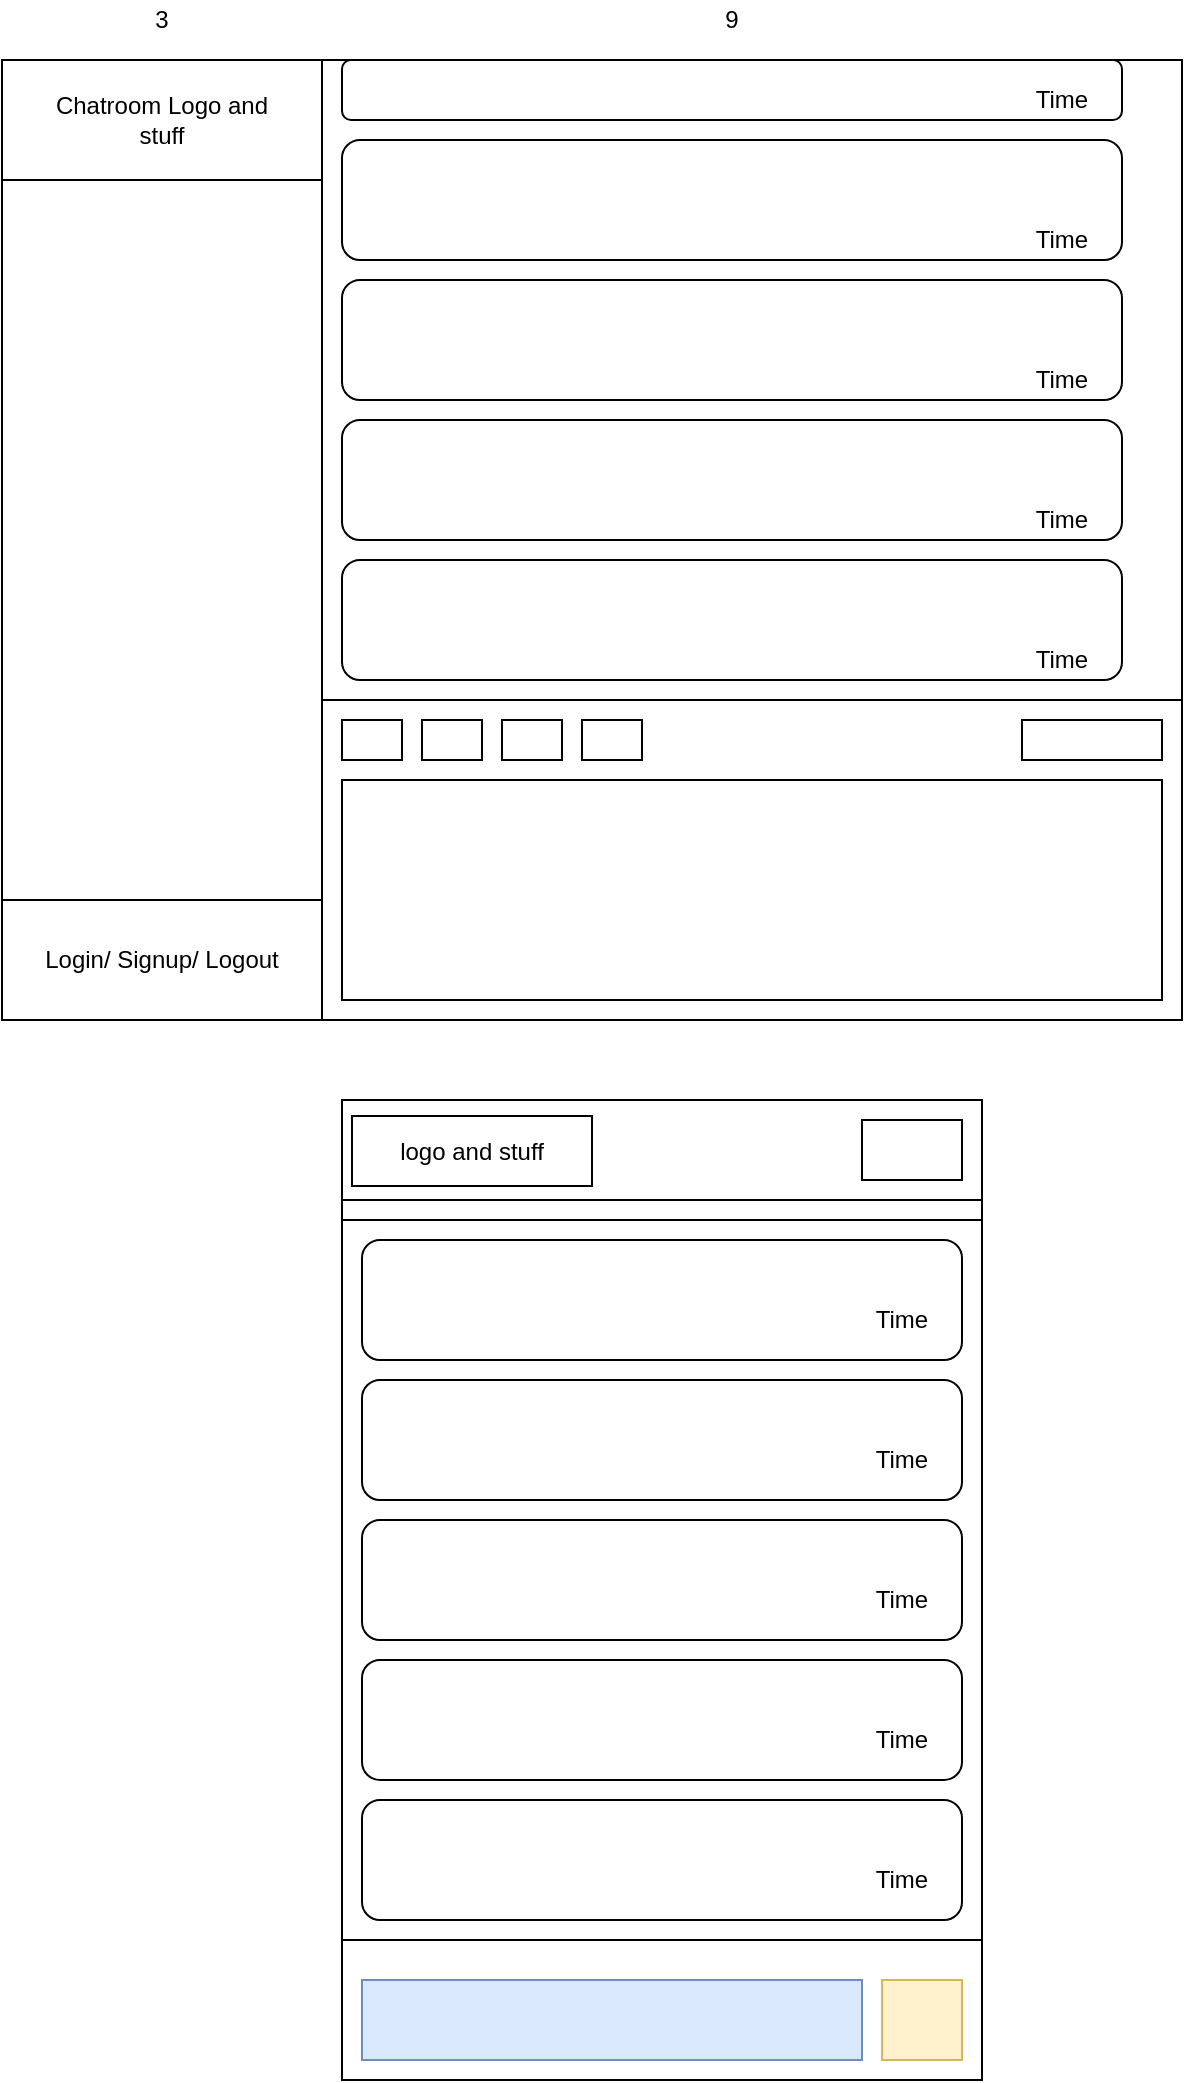 <mxfile version="12.8.5" type="device"><diagram id="-O2wiynsfAfQyzYVvE_d" name="Page-1"><mxGraphModel dx="1221" dy="682" grid="1" gridSize="10" guides="1" tooltips="1" connect="1" arrows="1" fold="1" page="1" pageScale="1" pageWidth="850" pageHeight="1100" math="0" shadow="0"><root><mxCell id="0"/><mxCell id="1" parent="0"/><mxCell id="98WW9P7YnS5dfwXh0vub-1" value="" style="rounded=0;whiteSpace=wrap;html=1;" vertex="1" parent="1"><mxGeometry x="110" y="40" width="590" height="480" as="geometry"/></mxCell><mxCell id="98WW9P7YnS5dfwXh0vub-2" value="" style="rounded=0;whiteSpace=wrap;html=1;" vertex="1" parent="1"><mxGeometry x="110" y="40" width="160" height="480" as="geometry"/></mxCell><mxCell id="98WW9P7YnS5dfwXh0vub-3" value="" style="rounded=0;whiteSpace=wrap;html=1;" vertex="1" parent="1"><mxGeometry x="270" y="40" width="430" height="480" as="geometry"/></mxCell><mxCell id="98WW9P7YnS5dfwXh0vub-4" value="" style="rounded=0;whiteSpace=wrap;html=1;" vertex="1" parent="1"><mxGeometry x="110" y="40" width="160" height="60" as="geometry"/></mxCell><mxCell id="98WW9P7YnS5dfwXh0vub-5" value="Chatroom Logo and stuff" style="text;html=1;strokeColor=none;fillColor=none;align=center;verticalAlign=middle;whiteSpace=wrap;rounded=0;" vertex="1" parent="1"><mxGeometry x="130" y="45" width="120" height="50" as="geometry"/></mxCell><mxCell id="98WW9P7YnS5dfwXh0vub-6" value="" style="rounded=0;whiteSpace=wrap;html=1;" vertex="1" parent="1"><mxGeometry x="110" y="460" width="160" height="60" as="geometry"/></mxCell><mxCell id="98WW9P7YnS5dfwXh0vub-7" value="Login/ Signup/ Logout" style="text;html=1;strokeColor=none;fillColor=none;align=center;verticalAlign=middle;whiteSpace=wrap;rounded=0;" vertex="1" parent="1"><mxGeometry x="120" y="490" width="140" as="geometry"/></mxCell><mxCell id="98WW9P7YnS5dfwXh0vub-8" value="" style="rounded=0;whiteSpace=wrap;html=1;" vertex="1" parent="1"><mxGeometry x="270" y="360" width="430" height="160" as="geometry"/></mxCell><mxCell id="98WW9P7YnS5dfwXh0vub-9" value="" style="rounded=0;whiteSpace=wrap;html=1;" vertex="1" parent="1"><mxGeometry x="280" y="400" width="410" height="110" as="geometry"/></mxCell><mxCell id="98WW9P7YnS5dfwXh0vub-11" value="" style="rounded=0;whiteSpace=wrap;html=1;" vertex="1" parent="1"><mxGeometry x="620" y="370" width="70" height="20" as="geometry"/></mxCell><mxCell id="98WW9P7YnS5dfwXh0vub-12" value="" style="rounded=0;whiteSpace=wrap;html=1;" vertex="1" parent="1"><mxGeometry x="280" y="370" width="30" height="20" as="geometry"/></mxCell><mxCell id="98WW9P7YnS5dfwXh0vub-13" value="" style="rounded=0;whiteSpace=wrap;html=1;" vertex="1" parent="1"><mxGeometry x="320" y="370" width="30" height="20" as="geometry"/></mxCell><mxCell id="98WW9P7YnS5dfwXh0vub-14" value="" style="rounded=0;whiteSpace=wrap;html=1;" vertex="1" parent="1"><mxGeometry x="360" y="370" width="30" height="20" as="geometry"/></mxCell><mxCell id="98WW9P7YnS5dfwXh0vub-15" value="" style="rounded=0;whiteSpace=wrap;html=1;" vertex="1" parent="1"><mxGeometry x="400" y="370" width="30" height="20" as="geometry"/></mxCell><mxCell id="98WW9P7YnS5dfwXh0vub-16" value="" style="rounded=1;whiteSpace=wrap;html=1;" vertex="1" parent="1"><mxGeometry x="280" y="290" width="390" height="60" as="geometry"/></mxCell><mxCell id="98WW9P7YnS5dfwXh0vub-17" value="Time" style="text;html=1;strokeColor=none;fillColor=none;align=center;verticalAlign=middle;whiteSpace=wrap;rounded=0;" vertex="1" parent="1"><mxGeometry x="620" y="330" width="40" height="20" as="geometry"/></mxCell><mxCell id="98WW9P7YnS5dfwXh0vub-18" value="" style="rounded=1;whiteSpace=wrap;html=1;" vertex="1" parent="1"><mxGeometry x="280" y="220" width="390" height="60" as="geometry"/></mxCell><mxCell id="98WW9P7YnS5dfwXh0vub-19" value="Time" style="text;html=1;strokeColor=none;fillColor=none;align=center;verticalAlign=middle;whiteSpace=wrap;rounded=0;" vertex="1" parent="1"><mxGeometry x="620" y="260" width="40" height="20" as="geometry"/></mxCell><mxCell id="98WW9P7YnS5dfwXh0vub-20" value="" style="rounded=1;whiteSpace=wrap;html=1;" vertex="1" parent="1"><mxGeometry x="280" y="150" width="390" height="60" as="geometry"/></mxCell><mxCell id="98WW9P7YnS5dfwXh0vub-21" value="Time" style="text;html=1;strokeColor=none;fillColor=none;align=center;verticalAlign=middle;whiteSpace=wrap;rounded=0;" vertex="1" parent="1"><mxGeometry x="620" y="190" width="40" height="20" as="geometry"/></mxCell><mxCell id="98WW9P7YnS5dfwXh0vub-22" value="" style="rounded=1;whiteSpace=wrap;html=1;" vertex="1" parent="1"><mxGeometry x="280" y="80" width="390" height="60" as="geometry"/></mxCell><mxCell id="98WW9P7YnS5dfwXh0vub-23" value="Time" style="text;html=1;strokeColor=none;fillColor=none;align=center;verticalAlign=middle;whiteSpace=wrap;rounded=0;" vertex="1" parent="1"><mxGeometry x="620" y="120" width="40" height="20" as="geometry"/></mxCell><mxCell id="98WW9P7YnS5dfwXh0vub-24" value="" style="rounded=1;whiteSpace=wrap;html=1;" vertex="1" parent="1"><mxGeometry x="280" y="40" width="390" height="30" as="geometry"/></mxCell><mxCell id="98WW9P7YnS5dfwXh0vub-25" value="Time" style="text;html=1;strokeColor=none;fillColor=none;align=center;verticalAlign=middle;whiteSpace=wrap;rounded=0;" vertex="1" parent="1"><mxGeometry x="620" y="50" width="40" height="20" as="geometry"/></mxCell><mxCell id="98WW9P7YnS5dfwXh0vub-28" value="" style="rounded=0;whiteSpace=wrap;html=1;" vertex="1" parent="1"><mxGeometry x="280" y="560" width="320" height="490" as="geometry"/></mxCell><mxCell id="98WW9P7YnS5dfwXh0vub-29" value="" style="rounded=0;whiteSpace=wrap;html=1;" vertex="1" parent="1"><mxGeometry x="280" y="560" width="320" height="50" as="geometry"/></mxCell><mxCell id="98WW9P7YnS5dfwXh0vub-30" value="" style="rounded=0;whiteSpace=wrap;html=1;" vertex="1" parent="1"><mxGeometry x="540" y="570" width="50" height="30" as="geometry"/></mxCell><mxCell id="98WW9P7YnS5dfwXh0vub-31" value="" style="rounded=0;whiteSpace=wrap;html=1;" vertex="1" parent="1"><mxGeometry x="280" y="620" width="320" height="360" as="geometry"/></mxCell><mxCell id="98WW9P7YnS5dfwXh0vub-32" value="" style="rounded=1;whiteSpace=wrap;html=1;" vertex="1" parent="1"><mxGeometry x="290" y="840" width="300" height="60" as="geometry"/></mxCell><mxCell id="98WW9P7YnS5dfwXh0vub-33" value="Time" style="text;html=1;strokeColor=none;fillColor=none;align=center;verticalAlign=middle;whiteSpace=wrap;rounded=0;" vertex="1" parent="1"><mxGeometry x="540" y="870" width="40" height="20" as="geometry"/></mxCell><mxCell id="98WW9P7YnS5dfwXh0vub-38" value="" style="rounded=1;whiteSpace=wrap;html=1;" vertex="1" parent="1"><mxGeometry x="290" y="770" width="300" height="60" as="geometry"/></mxCell><mxCell id="98WW9P7YnS5dfwXh0vub-39" value="Time" style="text;html=1;strokeColor=none;fillColor=none;align=center;verticalAlign=middle;whiteSpace=wrap;rounded=0;" vertex="1" parent="1"><mxGeometry x="540" y="800" width="40" height="20" as="geometry"/></mxCell><mxCell id="98WW9P7YnS5dfwXh0vub-40" value="" style="rounded=1;whiteSpace=wrap;html=1;" vertex="1" parent="1"><mxGeometry x="290" y="700" width="300" height="60" as="geometry"/></mxCell><mxCell id="98WW9P7YnS5dfwXh0vub-41" value="Time" style="text;html=1;strokeColor=none;fillColor=none;align=center;verticalAlign=middle;whiteSpace=wrap;rounded=0;" vertex="1" parent="1"><mxGeometry x="540" y="730" width="40" height="20" as="geometry"/></mxCell><mxCell id="98WW9P7YnS5dfwXh0vub-42" value="" style="rounded=1;whiteSpace=wrap;html=1;" vertex="1" parent="1"><mxGeometry x="290" y="630" width="300" height="60" as="geometry"/></mxCell><mxCell id="98WW9P7YnS5dfwXh0vub-43" value="Time" style="text;html=1;strokeColor=none;fillColor=none;align=center;verticalAlign=middle;whiteSpace=wrap;rounded=0;" vertex="1" parent="1"><mxGeometry x="540" y="660" width="40" height="20" as="geometry"/></mxCell><mxCell id="98WW9P7YnS5dfwXh0vub-44" value="" style="rounded=0;whiteSpace=wrap;html=1;fillColor=#dae8fc;strokeColor=#6c8ebf;" vertex="1" parent="1"><mxGeometry x="290" y="1000" width="250" height="40" as="geometry"/></mxCell><mxCell id="98WW9P7YnS5dfwXh0vub-46" value="" style="rounded=1;whiteSpace=wrap;html=1;" vertex="1" parent="1"><mxGeometry x="290" y="910" width="300" height="60" as="geometry"/></mxCell><mxCell id="98WW9P7YnS5dfwXh0vub-47" value="Time" style="text;html=1;strokeColor=none;fillColor=none;align=center;verticalAlign=middle;whiteSpace=wrap;rounded=0;" vertex="1" parent="1"><mxGeometry x="540" y="940" width="40" height="20" as="geometry"/></mxCell><mxCell id="98WW9P7YnS5dfwXh0vub-48" value="" style="rounded=0;whiteSpace=wrap;html=1;fillColor=#fff2cc;strokeColor=#d6b656;" vertex="1" parent="1"><mxGeometry x="550" y="1000" width="40" height="40" as="geometry"/></mxCell><mxCell id="98WW9P7YnS5dfwXh0vub-51" value="logo and stuff" style="rounded=0;whiteSpace=wrap;html=1;" vertex="1" parent="1"><mxGeometry x="285" y="568" width="120" height="35" as="geometry"/></mxCell><mxCell id="98WW9P7YnS5dfwXh0vub-52" value="3" style="text;html=1;strokeColor=none;fillColor=none;align=center;verticalAlign=middle;whiteSpace=wrap;rounded=0;" vertex="1" parent="1"><mxGeometry x="170" y="10" width="40" height="20" as="geometry"/></mxCell><mxCell id="98WW9P7YnS5dfwXh0vub-53" value="9" style="text;html=1;strokeColor=none;fillColor=none;align=center;verticalAlign=middle;whiteSpace=wrap;rounded=0;" vertex="1" parent="1"><mxGeometry x="455" y="10" width="40" height="20" as="geometry"/></mxCell></root></mxGraphModel></diagram></mxfile>